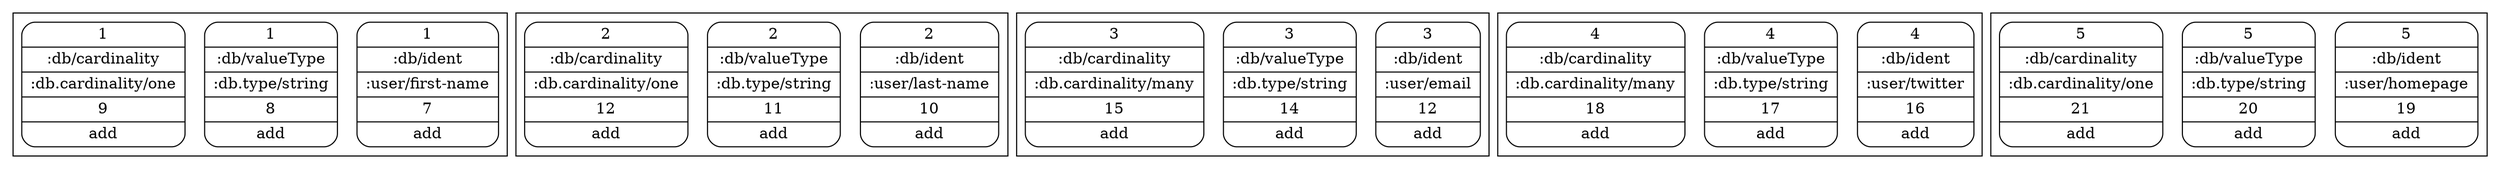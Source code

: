 digraph User {
  node [shape=record]
  compound=true;

  subgraph cluster_0 {
    ":db/ident0" [label="{ 1 | :db/ident | :user/first-name | 7 | add }" shape=Mrecord]
    ":db/valueType0" [label="{ 1 | :db/valueType | :db.type/string | 8 | add }" shape=Mrecord]
    ":db/cardinality0" [label="{ 1 | :db/cardinality | :db.cardinality/one | 9 | add }" shape=Mrecord]
  }

  subgraph cluster_1 {
    ":db/ident1" [label="{ 2 | :db/ident | :user/last-name | 10 | add }" shape=Mrecord]
    ":db/valueType1" [label="{ 2 | :db/valueType | :db.type/string | 11 | add }" shape=Mrecord]
    ":db/cardinality1" [label="{ 2 | :db/cardinality | :db.cardinality/one | 12 | add }" shape=Mrecord]
  }

  subgraph cluster_2 {
    ":db/ident2" [label="{ 3 | :db/ident | :user/email | 12 | add }" shape=Mrecord]
    ":db/valueType2" [label="{ 3 | :db/valueType | :db.type/string | 14 | add }" shape=Mrecord]
    ":db/cardinality2" [label="{ 3 | :db/cardinality | :db.cardinality/many | 15 | add }" shape=Mrecord]
  }

  subgraph cluster_3 {
    ":db/ident3" [label="{ 4 | :db/ident | :user/twitter | 16 | add }" shape=Mrecord]
    ":db/valueType3" [label="{ 4 | :db/valueType | :db.type/string | 17 | add }" shape=Mrecord]
    ":db/cardinality3" [label="{ 4 | :db/cardinality | :db.cardinality/many | 18 | add }" shape=Mrecord]
  }

  subgraph cluster_4 {
    ":db/ident4" [label="{ 5 | :db/ident | :user/homepage | 19 | add }" shape=Mrecord]
    ":db/valueType4" [label="{ 5 | :db/valueType | :db.type/string | 20 | add }" shape=Mrecord]
    ":db/cardinality4" [label="{ 5 | :db/cardinality | :db.cardinality/one | 21 | add }" shape=Mrecord]
  }
}
